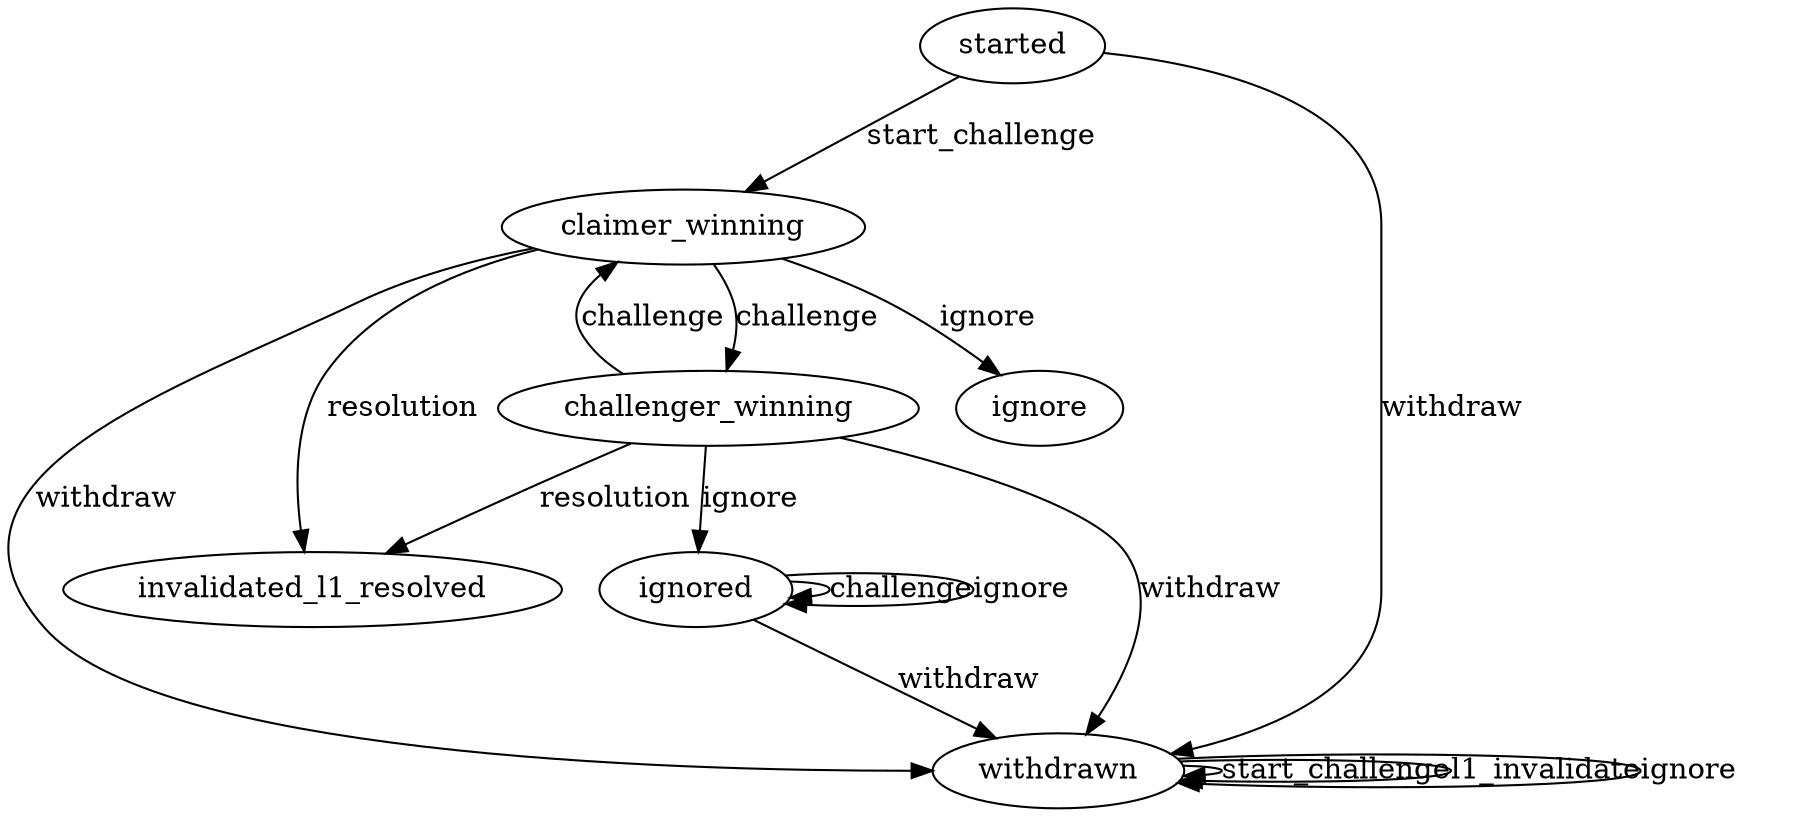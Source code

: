 digraph claim_state_machine {
    node [] started, claimer_winning, challenger_winning, invalidated_l1_resolved, ignored, withdrawn;

    started -> claimer_winning [label = start_challenge];
    withdrawn -> withdrawn [label = start_challenge];
    started -> withdrawn [label = withdraw];

    claimer_winning -> challenger_winning [label = challenge];
    challenger_winning -> claimer_winning [label = challenge];
    ignored -> ignored [label = challenge];

    withdrawn -> withdrawn [label = l1_invalidate];

    claimer_winning -> invalidated_l1_resolved [label = resolution];
    challenger_winning -> invalidated_l1_resolved [label = resolution];

    claimer_winning -> withdrawn [label = withdraw];
    challenger_winning -> withdrawn [label = withdraw];
    ignored -> withdrawn [label = withdraw];

    claimer_winning -> ignore [label = ignore];
    challenger_winning -> ignored [label = ignore];
    ignored -> ignored [label = ignore];
    withdrawn -> withdrawn [label = ignore];
}
